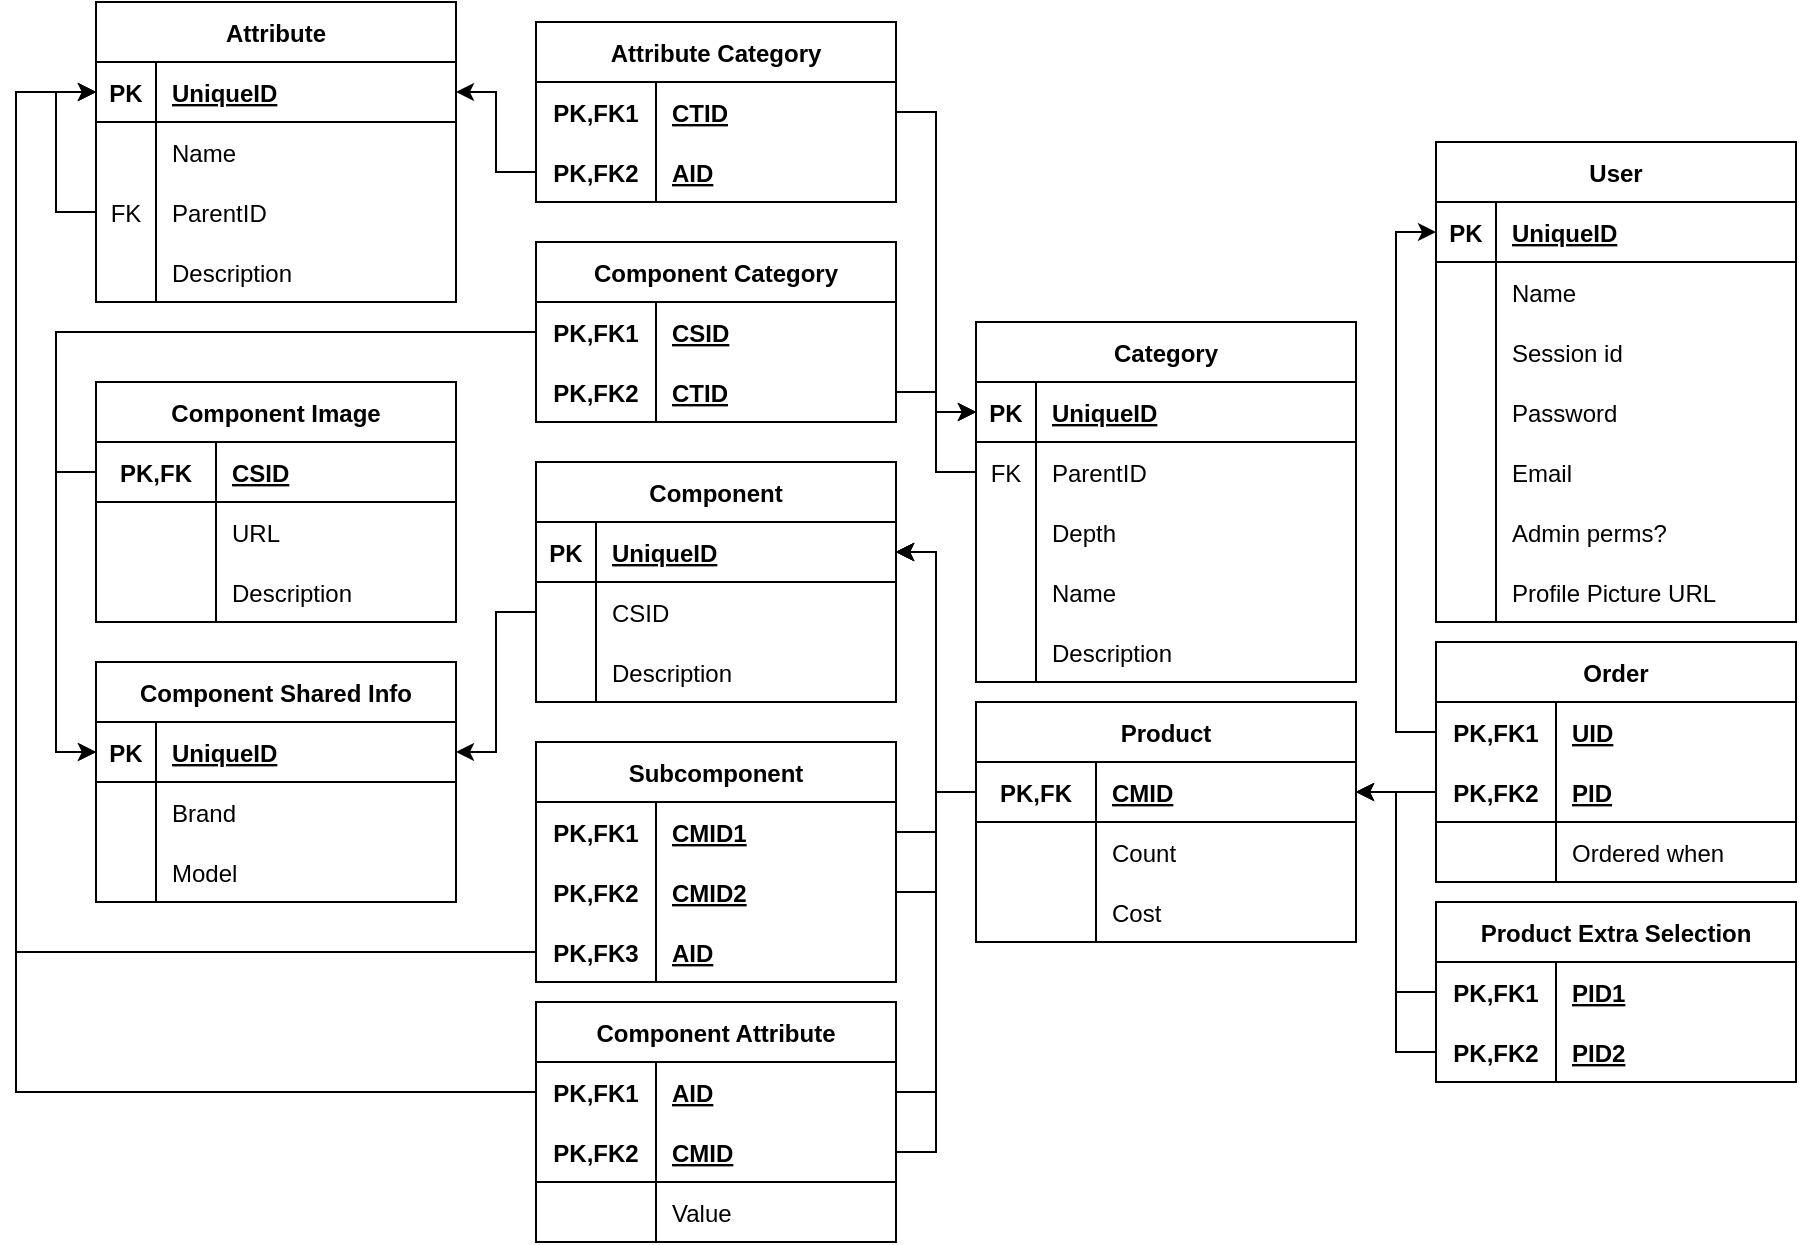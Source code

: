 <mxfile version="15.8.7" type="device"><diagram id="23iRSUPoRavnBvh4doch" name="Page-1"><mxGraphModel dx="2249" dy="880" grid="1" gridSize="10" guides="1" tooltips="1" connect="1" arrows="1" fold="1" page="1" pageScale="1" pageWidth="827" pageHeight="1169" math="0" shadow="0"><root><mxCell id="0"/><mxCell id="1" parent="0"/><mxCell id="MmGcIDEYJPSd-V2OcOFl-33" value="User" style="shape=table;startSize=30;container=1;collapsible=1;childLayout=tableLayout;fixedRows=1;rowLines=0;fontStyle=1;align=center;resizeLast=1;html=0;" parent="1" vertex="1"><mxGeometry x="640" y="140" width="180" height="240" as="geometry"/></mxCell><mxCell id="MmGcIDEYJPSd-V2OcOFl-34" value="" style="shape=partialRectangle;collapsible=0;dropTarget=0;pointerEvents=0;fillColor=none;top=0;left=0;bottom=1;right=0;points=[[0,0.5],[1,0.5]];portConstraint=eastwest;html=0;" parent="MmGcIDEYJPSd-V2OcOFl-33" vertex="1"><mxGeometry y="30" width="180" height="30" as="geometry"/></mxCell><mxCell id="MmGcIDEYJPSd-V2OcOFl-35" value="PK" style="shape=partialRectangle;connectable=0;fillColor=none;top=0;left=0;bottom=0;right=0;fontStyle=1;overflow=hidden;html=0;" parent="MmGcIDEYJPSd-V2OcOFl-34" vertex="1"><mxGeometry width="30" height="30" as="geometry"><mxRectangle width="30" height="30" as="alternateBounds"/></mxGeometry></mxCell><mxCell id="MmGcIDEYJPSd-V2OcOFl-36" value="UniqueID" style="shape=partialRectangle;connectable=0;fillColor=none;top=0;left=0;bottom=0;right=0;align=left;spacingLeft=6;fontStyle=5;overflow=hidden;html=0;" parent="MmGcIDEYJPSd-V2OcOFl-34" vertex="1"><mxGeometry x="30" width="150" height="30" as="geometry"><mxRectangle width="150" height="30" as="alternateBounds"/></mxGeometry></mxCell><mxCell id="MmGcIDEYJPSd-V2OcOFl-37" value="" style="shape=partialRectangle;collapsible=0;dropTarget=0;pointerEvents=0;fillColor=none;top=0;left=0;bottom=0;right=0;points=[[0,0.5],[1,0.5]];portConstraint=eastwest;html=0;" parent="MmGcIDEYJPSd-V2OcOFl-33" vertex="1"><mxGeometry y="60" width="180" height="30" as="geometry"/></mxCell><mxCell id="MmGcIDEYJPSd-V2OcOFl-38" value="" style="shape=partialRectangle;connectable=0;fillColor=none;top=0;left=0;bottom=0;right=0;editable=1;overflow=hidden;html=0;" parent="MmGcIDEYJPSd-V2OcOFl-37" vertex="1"><mxGeometry width="30" height="30" as="geometry"><mxRectangle width="30" height="30" as="alternateBounds"/></mxGeometry></mxCell><mxCell id="MmGcIDEYJPSd-V2OcOFl-39" value="Name" style="shape=partialRectangle;connectable=0;fillColor=none;top=0;left=0;bottom=0;right=0;align=left;spacingLeft=6;overflow=hidden;html=0;" parent="MmGcIDEYJPSd-V2OcOFl-37" vertex="1"><mxGeometry x="30" width="150" height="30" as="geometry"><mxRectangle width="150" height="30" as="alternateBounds"/></mxGeometry></mxCell><mxCell id="MmGcIDEYJPSd-V2OcOFl-40" value="" style="shape=partialRectangle;collapsible=0;dropTarget=0;pointerEvents=0;fillColor=none;top=0;left=0;bottom=0;right=0;points=[[0,0.5],[1,0.5]];portConstraint=eastwest;html=0;" parent="MmGcIDEYJPSd-V2OcOFl-33" vertex="1"><mxGeometry y="90" width="180" height="30" as="geometry"/></mxCell><mxCell id="MmGcIDEYJPSd-V2OcOFl-41" value="" style="shape=partialRectangle;connectable=0;fillColor=none;top=0;left=0;bottom=0;right=0;editable=1;overflow=hidden;html=0;" parent="MmGcIDEYJPSd-V2OcOFl-40" vertex="1"><mxGeometry width="30" height="30" as="geometry"><mxRectangle width="30" height="30" as="alternateBounds"/></mxGeometry></mxCell><mxCell id="MmGcIDEYJPSd-V2OcOFl-42" value="Session id" style="shape=partialRectangle;connectable=0;fillColor=none;top=0;left=0;bottom=0;right=0;align=left;spacingLeft=6;overflow=hidden;html=0;" parent="MmGcIDEYJPSd-V2OcOFl-40" vertex="1"><mxGeometry x="30" width="150" height="30" as="geometry"><mxRectangle width="150" height="30" as="alternateBounds"/></mxGeometry></mxCell><mxCell id="MmGcIDEYJPSd-V2OcOFl-43" value="" style="shape=partialRectangle;collapsible=0;dropTarget=0;pointerEvents=0;fillColor=none;top=0;left=0;bottom=0;right=0;points=[[0,0.5],[1,0.5]];portConstraint=eastwest;html=0;" parent="MmGcIDEYJPSd-V2OcOFl-33" vertex="1"><mxGeometry y="120" width="180" height="30" as="geometry"/></mxCell><mxCell id="MmGcIDEYJPSd-V2OcOFl-44" value="" style="shape=partialRectangle;connectable=0;fillColor=none;top=0;left=0;bottom=0;right=0;editable=1;overflow=hidden;html=0;" parent="MmGcIDEYJPSd-V2OcOFl-43" vertex="1"><mxGeometry width="30" height="30" as="geometry"><mxRectangle width="30" height="30" as="alternateBounds"/></mxGeometry></mxCell><mxCell id="MmGcIDEYJPSd-V2OcOFl-45" value="Password" style="shape=partialRectangle;connectable=0;fillColor=none;top=0;left=0;bottom=0;right=0;align=left;spacingLeft=6;overflow=hidden;html=0;" parent="MmGcIDEYJPSd-V2OcOFl-43" vertex="1"><mxGeometry x="30" width="150" height="30" as="geometry"><mxRectangle width="150" height="30" as="alternateBounds"/></mxGeometry></mxCell><mxCell id="tNRwI_4g6TBKhlGuCXJg-9" style="shape=partialRectangle;collapsible=0;dropTarget=0;pointerEvents=0;fillColor=none;top=0;left=0;bottom=0;right=0;points=[[0,0.5],[1,0.5]];portConstraint=eastwest;html=0;" parent="MmGcIDEYJPSd-V2OcOFl-33" vertex="1"><mxGeometry y="150" width="180" height="30" as="geometry"/></mxCell><mxCell id="tNRwI_4g6TBKhlGuCXJg-10" style="shape=partialRectangle;connectable=0;fillColor=none;top=0;left=0;bottom=0;right=0;editable=1;overflow=hidden;html=0;" parent="tNRwI_4g6TBKhlGuCXJg-9" vertex="1"><mxGeometry width="30" height="30" as="geometry"><mxRectangle width="30" height="30" as="alternateBounds"/></mxGeometry></mxCell><mxCell id="tNRwI_4g6TBKhlGuCXJg-11" value="Email" style="shape=partialRectangle;connectable=0;fillColor=none;top=0;left=0;bottom=0;right=0;align=left;spacingLeft=6;overflow=hidden;html=0;" parent="tNRwI_4g6TBKhlGuCXJg-9" vertex="1"><mxGeometry x="30" width="150" height="30" as="geometry"><mxRectangle width="150" height="30" as="alternateBounds"/></mxGeometry></mxCell><mxCell id="tNRwI_4g6TBKhlGuCXJg-421" style="shape=partialRectangle;collapsible=0;dropTarget=0;pointerEvents=0;fillColor=none;top=0;left=0;bottom=0;right=0;points=[[0,0.5],[1,0.5]];portConstraint=eastwest;html=0;" parent="MmGcIDEYJPSd-V2OcOFl-33" vertex="1"><mxGeometry y="180" width="180" height="30" as="geometry"/></mxCell><mxCell id="tNRwI_4g6TBKhlGuCXJg-422" style="shape=partialRectangle;connectable=0;fillColor=none;top=0;left=0;bottom=0;right=0;editable=1;overflow=hidden;html=0;" parent="tNRwI_4g6TBKhlGuCXJg-421" vertex="1"><mxGeometry width="30" height="30" as="geometry"><mxRectangle width="30" height="30" as="alternateBounds"/></mxGeometry></mxCell><mxCell id="tNRwI_4g6TBKhlGuCXJg-423" value="Admin perms?" style="shape=partialRectangle;connectable=0;fillColor=none;top=0;left=0;bottom=0;right=0;align=left;spacingLeft=6;overflow=hidden;html=0;" parent="tNRwI_4g6TBKhlGuCXJg-421" vertex="1"><mxGeometry x="30" width="150" height="30" as="geometry"><mxRectangle width="150" height="30" as="alternateBounds"/></mxGeometry></mxCell><mxCell id="tNRwI_4g6TBKhlGuCXJg-439" style="shape=partialRectangle;collapsible=0;dropTarget=0;pointerEvents=0;fillColor=none;top=0;left=0;bottom=0;right=0;points=[[0,0.5],[1,0.5]];portConstraint=eastwest;html=0;" parent="MmGcIDEYJPSd-V2OcOFl-33" vertex="1"><mxGeometry y="210" width="180" height="30" as="geometry"/></mxCell><mxCell id="tNRwI_4g6TBKhlGuCXJg-440" style="shape=partialRectangle;connectable=0;fillColor=none;top=0;left=0;bottom=0;right=0;editable=1;overflow=hidden;html=0;" parent="tNRwI_4g6TBKhlGuCXJg-439" vertex="1"><mxGeometry width="30" height="30" as="geometry"><mxRectangle width="30" height="30" as="alternateBounds"/></mxGeometry></mxCell><mxCell id="tNRwI_4g6TBKhlGuCXJg-441" value="Profile Picture URL" style="shape=partialRectangle;connectable=0;fillColor=none;top=0;left=0;bottom=0;right=0;align=left;spacingLeft=6;overflow=hidden;html=0;" parent="tNRwI_4g6TBKhlGuCXJg-439" vertex="1"><mxGeometry x="30" width="150" height="30" as="geometry"><mxRectangle width="150" height="30" as="alternateBounds"/></mxGeometry></mxCell><mxCell id="tNRwI_4g6TBKhlGuCXJg-12" value="Category" style="shape=table;startSize=30;container=1;collapsible=1;childLayout=tableLayout;fixedRows=1;rowLines=0;fontStyle=1;align=center;resizeLast=1;" parent="1" vertex="1"><mxGeometry x="410" y="230" width="190" height="180" as="geometry"/></mxCell><mxCell id="tNRwI_4g6TBKhlGuCXJg-13" value="" style="shape=partialRectangle;collapsible=0;dropTarget=0;pointerEvents=0;fillColor=none;top=0;left=0;bottom=1;right=0;points=[[0,0.5],[1,0.5]];portConstraint=eastwest;" parent="tNRwI_4g6TBKhlGuCXJg-12" vertex="1"><mxGeometry y="30" width="190" height="30" as="geometry"/></mxCell><mxCell id="tNRwI_4g6TBKhlGuCXJg-14" value="PK" style="shape=partialRectangle;connectable=0;fillColor=none;top=0;left=0;bottom=0;right=0;fontStyle=1;overflow=hidden;" parent="tNRwI_4g6TBKhlGuCXJg-13" vertex="1"><mxGeometry width="30" height="30" as="geometry"><mxRectangle width="30" height="30" as="alternateBounds"/></mxGeometry></mxCell><mxCell id="tNRwI_4g6TBKhlGuCXJg-15" value="UniqueID" style="shape=partialRectangle;connectable=0;fillColor=none;top=0;left=0;bottom=0;right=0;align=left;spacingLeft=6;fontStyle=5;overflow=hidden;" parent="tNRwI_4g6TBKhlGuCXJg-13" vertex="1"><mxGeometry x="30" width="160" height="30" as="geometry"><mxRectangle width="160" height="30" as="alternateBounds"/></mxGeometry></mxCell><mxCell id="tNRwI_4g6TBKhlGuCXJg-26" style="edgeStyle=orthogonalEdgeStyle;rounded=0;orthogonalLoop=1;jettySize=auto;html=1;entryX=0;entryY=0.5;entryDx=0;entryDy=0;" parent="tNRwI_4g6TBKhlGuCXJg-12" target="tNRwI_4g6TBKhlGuCXJg-13" edge="1"><mxGeometry relative="1" as="geometry"/></mxCell><mxCell id="hnGU2d2m3U3KhS0JqGgv-20" style="edgeStyle=orthogonalEdgeStyle;rounded=0;orthogonalLoop=1;jettySize=auto;html=1;" parent="tNRwI_4g6TBKhlGuCXJg-12" source="hnGU2d2m3U3KhS0JqGgv-8" target="tNRwI_4g6TBKhlGuCXJg-13" edge="1"><mxGeometry relative="1" as="geometry"/></mxCell><mxCell id="hnGU2d2m3U3KhS0JqGgv-8" style="shape=partialRectangle;collapsible=0;dropTarget=0;pointerEvents=0;fillColor=none;top=0;left=0;bottom=0;right=0;points=[[0,0.5],[1,0.5]];portConstraint=eastwest;" parent="tNRwI_4g6TBKhlGuCXJg-12" vertex="1"><mxGeometry y="60" width="190" height="30" as="geometry"/></mxCell><mxCell id="hnGU2d2m3U3KhS0JqGgv-9" value="FK" style="shape=partialRectangle;connectable=0;fillColor=none;top=0;left=0;bottom=0;right=0;editable=1;overflow=hidden;" parent="hnGU2d2m3U3KhS0JqGgv-8" vertex="1"><mxGeometry width="30" height="30" as="geometry"><mxRectangle width="30" height="30" as="alternateBounds"/></mxGeometry></mxCell><mxCell id="hnGU2d2m3U3KhS0JqGgv-10" value="ParentID" style="shape=partialRectangle;connectable=0;fillColor=none;top=0;left=0;bottom=0;right=0;align=left;spacingLeft=6;overflow=hidden;" parent="hnGU2d2m3U3KhS0JqGgv-8" vertex="1"><mxGeometry x="30" width="160" height="30" as="geometry"><mxRectangle width="160" height="30" as="alternateBounds"/></mxGeometry></mxCell><mxCell id="hnGU2d2m3U3KhS0JqGgv-14" style="shape=partialRectangle;collapsible=0;dropTarget=0;pointerEvents=0;fillColor=none;top=0;left=0;bottom=0;right=0;points=[[0,0.5],[1,0.5]];portConstraint=eastwest;" parent="tNRwI_4g6TBKhlGuCXJg-12" vertex="1"><mxGeometry y="90" width="190" height="30" as="geometry"/></mxCell><mxCell id="hnGU2d2m3U3KhS0JqGgv-15" style="shape=partialRectangle;connectable=0;fillColor=none;top=0;left=0;bottom=0;right=0;editable=1;overflow=hidden;" parent="hnGU2d2m3U3KhS0JqGgv-14" vertex="1"><mxGeometry width="30" height="30" as="geometry"><mxRectangle width="30" height="30" as="alternateBounds"/></mxGeometry></mxCell><mxCell id="hnGU2d2m3U3KhS0JqGgv-16" value="Depth" style="shape=partialRectangle;connectable=0;fillColor=none;top=0;left=0;bottom=0;right=0;align=left;spacingLeft=6;overflow=hidden;" parent="hnGU2d2m3U3KhS0JqGgv-14" vertex="1"><mxGeometry x="30" width="160" height="30" as="geometry"><mxRectangle width="160" height="30" as="alternateBounds"/></mxGeometry></mxCell><mxCell id="tNRwI_4g6TBKhlGuCXJg-19" value="" style="shape=partialRectangle;collapsible=0;dropTarget=0;pointerEvents=0;fillColor=none;top=0;left=0;bottom=0;right=0;points=[[0,0.5],[1,0.5]];portConstraint=eastwest;" parent="tNRwI_4g6TBKhlGuCXJg-12" vertex="1"><mxGeometry y="120" width="190" height="30" as="geometry"/></mxCell><mxCell id="tNRwI_4g6TBKhlGuCXJg-20" value="" style="shape=partialRectangle;connectable=0;fillColor=none;top=0;left=0;bottom=0;right=0;editable=1;overflow=hidden;" parent="tNRwI_4g6TBKhlGuCXJg-19" vertex="1"><mxGeometry width="30" height="30" as="geometry"><mxRectangle width="30" height="30" as="alternateBounds"/></mxGeometry></mxCell><mxCell id="tNRwI_4g6TBKhlGuCXJg-21" value="Name" style="shape=partialRectangle;connectable=0;fillColor=none;top=0;left=0;bottom=0;right=0;align=left;spacingLeft=6;overflow=hidden;" parent="tNRwI_4g6TBKhlGuCXJg-19" vertex="1"><mxGeometry x="30" width="160" height="30" as="geometry"><mxRectangle width="160" height="30" as="alternateBounds"/></mxGeometry></mxCell><mxCell id="tNRwI_4g6TBKhlGuCXJg-412" style="shape=partialRectangle;collapsible=0;dropTarget=0;pointerEvents=0;fillColor=none;top=0;left=0;bottom=0;right=0;points=[[0,0.5],[1,0.5]];portConstraint=eastwest;" parent="tNRwI_4g6TBKhlGuCXJg-12" vertex="1"><mxGeometry y="150" width="190" height="30" as="geometry"/></mxCell><mxCell id="tNRwI_4g6TBKhlGuCXJg-413" style="shape=partialRectangle;connectable=0;fillColor=none;top=0;left=0;bottom=0;right=0;editable=1;overflow=hidden;" parent="tNRwI_4g6TBKhlGuCXJg-412" vertex="1"><mxGeometry width="30" height="30" as="geometry"><mxRectangle width="30" height="30" as="alternateBounds"/></mxGeometry></mxCell><mxCell id="tNRwI_4g6TBKhlGuCXJg-414" value="Description" style="shape=partialRectangle;connectable=0;fillColor=none;top=0;left=0;bottom=0;right=0;align=left;spacingLeft=6;overflow=hidden;" parent="tNRwI_4g6TBKhlGuCXJg-412" vertex="1"><mxGeometry x="30" width="160" height="30" as="geometry"><mxRectangle width="160" height="30" as="alternateBounds"/></mxGeometry></mxCell><mxCell id="tNRwI_4g6TBKhlGuCXJg-183" value="Order" style="shape=table;startSize=30;container=1;collapsible=1;childLayout=tableLayout;fixedRows=1;rowLines=0;fontStyle=1;align=center;resizeLast=1;" parent="1" vertex="1"><mxGeometry x="640" y="390" width="180" height="120" as="geometry"/></mxCell><mxCell id="tNRwI_4g6TBKhlGuCXJg-184" value="" style="shape=partialRectangle;collapsible=0;dropTarget=0;pointerEvents=0;fillColor=none;top=0;left=0;bottom=0;right=0;points=[[0,0.5],[1,0.5]];portConstraint=eastwest;" parent="tNRwI_4g6TBKhlGuCXJg-183" vertex="1"><mxGeometry y="30" width="180" height="30" as="geometry"/></mxCell><mxCell id="tNRwI_4g6TBKhlGuCXJg-185" value="PK,FK1" style="shape=partialRectangle;connectable=0;fillColor=none;top=0;left=0;bottom=0;right=0;fontStyle=1;overflow=hidden;" parent="tNRwI_4g6TBKhlGuCXJg-184" vertex="1"><mxGeometry width="60" height="30" as="geometry"><mxRectangle width="60" height="30" as="alternateBounds"/></mxGeometry></mxCell><mxCell id="tNRwI_4g6TBKhlGuCXJg-186" value="UID" style="shape=partialRectangle;connectable=0;fillColor=none;top=0;left=0;bottom=0;right=0;align=left;spacingLeft=6;fontStyle=5;overflow=hidden;" parent="tNRwI_4g6TBKhlGuCXJg-184" vertex="1"><mxGeometry x="60" width="120" height="30" as="geometry"><mxRectangle width="120" height="30" as="alternateBounds"/></mxGeometry></mxCell><mxCell id="tNRwI_4g6TBKhlGuCXJg-187" value="" style="shape=partialRectangle;collapsible=0;dropTarget=0;pointerEvents=0;fillColor=none;top=0;left=0;bottom=1;right=0;points=[[0,0.5],[1,0.5]];portConstraint=eastwest;" parent="tNRwI_4g6TBKhlGuCXJg-183" vertex="1"><mxGeometry y="60" width="180" height="30" as="geometry"/></mxCell><mxCell id="tNRwI_4g6TBKhlGuCXJg-188" value="PK,FK2" style="shape=partialRectangle;connectable=0;fillColor=none;top=0;left=0;bottom=0;right=0;fontStyle=1;overflow=hidden;" parent="tNRwI_4g6TBKhlGuCXJg-187" vertex="1"><mxGeometry width="60" height="30" as="geometry"><mxRectangle width="60" height="30" as="alternateBounds"/></mxGeometry></mxCell><mxCell id="tNRwI_4g6TBKhlGuCXJg-189" value="PID" style="shape=partialRectangle;connectable=0;fillColor=none;top=0;left=0;bottom=0;right=0;align=left;spacingLeft=6;fontStyle=5;overflow=hidden;" parent="tNRwI_4g6TBKhlGuCXJg-187" vertex="1"><mxGeometry x="60" width="120" height="30" as="geometry"><mxRectangle width="120" height="30" as="alternateBounds"/></mxGeometry></mxCell><mxCell id="tNRwI_4g6TBKhlGuCXJg-436" style="shape=partialRectangle;collapsible=0;dropTarget=0;pointerEvents=0;fillColor=none;top=0;left=0;bottom=1;right=0;points=[[0,0.5],[1,0.5]];portConstraint=eastwest;" parent="tNRwI_4g6TBKhlGuCXJg-183" vertex="1"><mxGeometry y="90" width="180" height="30" as="geometry"/></mxCell><mxCell id="tNRwI_4g6TBKhlGuCXJg-437" style="shape=partialRectangle;connectable=0;fillColor=none;top=0;left=0;bottom=0;right=0;fontStyle=1;overflow=hidden;" parent="tNRwI_4g6TBKhlGuCXJg-436" vertex="1"><mxGeometry width="60" height="30" as="geometry"><mxRectangle width="60" height="30" as="alternateBounds"/></mxGeometry></mxCell><mxCell id="tNRwI_4g6TBKhlGuCXJg-438" value="Ordered when" style="shape=partialRectangle;connectable=0;fillColor=none;top=0;left=0;bottom=0;right=0;align=left;spacingLeft=6;fontStyle=0;overflow=hidden;" parent="tNRwI_4g6TBKhlGuCXJg-436" vertex="1"><mxGeometry x="60" width="120" height="30" as="geometry"><mxRectangle width="120" height="30" as="alternateBounds"/></mxGeometry></mxCell><mxCell id="tNRwI_4g6TBKhlGuCXJg-198" value="Component Image" style="shape=table;startSize=30;container=1;collapsible=1;childLayout=tableLayout;fixedRows=1;rowLines=0;fontStyle=1;align=center;resizeLast=1;" parent="1" vertex="1"><mxGeometry x="-30" y="260" width="180" height="120" as="geometry"/></mxCell><mxCell id="tNRwI_4g6TBKhlGuCXJg-202" value="" style="shape=partialRectangle;collapsible=0;dropTarget=0;pointerEvents=0;fillColor=none;top=0;left=0;bottom=1;right=0;points=[[0,0.5],[1,0.5]];portConstraint=eastwest;" parent="tNRwI_4g6TBKhlGuCXJg-198" vertex="1"><mxGeometry y="30" width="180" height="30" as="geometry"/></mxCell><mxCell id="tNRwI_4g6TBKhlGuCXJg-203" value="PK,FK" style="shape=partialRectangle;connectable=0;fillColor=none;top=0;left=0;bottom=0;right=0;fontStyle=1;overflow=hidden;" parent="tNRwI_4g6TBKhlGuCXJg-202" vertex="1"><mxGeometry width="60" height="30" as="geometry"><mxRectangle width="60" height="30" as="alternateBounds"/></mxGeometry></mxCell><mxCell id="tNRwI_4g6TBKhlGuCXJg-204" value="CSID" style="shape=partialRectangle;connectable=0;fillColor=none;top=0;left=0;bottom=0;right=0;align=left;spacingLeft=6;fontStyle=5;overflow=hidden;" parent="tNRwI_4g6TBKhlGuCXJg-202" vertex="1"><mxGeometry x="60" width="120" height="30" as="geometry"><mxRectangle width="120" height="30" as="alternateBounds"/></mxGeometry></mxCell><mxCell id="tNRwI_4g6TBKhlGuCXJg-208" value="" style="shape=partialRectangle;collapsible=0;dropTarget=0;pointerEvents=0;fillColor=none;top=0;left=0;bottom=0;right=0;points=[[0,0.5],[1,0.5]];portConstraint=eastwest;" parent="tNRwI_4g6TBKhlGuCXJg-198" vertex="1"><mxGeometry y="60" width="180" height="30" as="geometry"/></mxCell><mxCell id="tNRwI_4g6TBKhlGuCXJg-209" value="" style="shape=partialRectangle;connectable=0;fillColor=none;top=0;left=0;bottom=0;right=0;editable=1;overflow=hidden;" parent="tNRwI_4g6TBKhlGuCXJg-208" vertex="1"><mxGeometry width="60" height="30" as="geometry"><mxRectangle width="60" height="30" as="alternateBounds"/></mxGeometry></mxCell><mxCell id="tNRwI_4g6TBKhlGuCXJg-210" value="URL" style="shape=partialRectangle;connectable=0;fillColor=none;top=0;left=0;bottom=0;right=0;align=left;spacingLeft=6;overflow=hidden;" parent="tNRwI_4g6TBKhlGuCXJg-208" vertex="1"><mxGeometry x="60" width="120" height="30" as="geometry"><mxRectangle width="120" height="30" as="alternateBounds"/></mxGeometry></mxCell><mxCell id="tNRwI_4g6TBKhlGuCXJg-418" style="shape=partialRectangle;collapsible=0;dropTarget=0;pointerEvents=0;fillColor=none;top=0;left=0;bottom=0;right=0;points=[[0,0.5],[1,0.5]];portConstraint=eastwest;" parent="tNRwI_4g6TBKhlGuCXJg-198" vertex="1"><mxGeometry y="90" width="180" height="30" as="geometry"/></mxCell><mxCell id="tNRwI_4g6TBKhlGuCXJg-419" style="shape=partialRectangle;connectable=0;fillColor=none;top=0;left=0;bottom=0;right=0;editable=1;overflow=hidden;" parent="tNRwI_4g6TBKhlGuCXJg-418" vertex="1"><mxGeometry width="60" height="30" as="geometry"><mxRectangle width="60" height="30" as="alternateBounds"/></mxGeometry></mxCell><mxCell id="tNRwI_4g6TBKhlGuCXJg-420" value="Description" style="shape=partialRectangle;connectable=0;fillColor=none;top=0;left=0;bottom=0;right=0;align=left;spacingLeft=6;overflow=hidden;" parent="tNRwI_4g6TBKhlGuCXJg-418" vertex="1"><mxGeometry x="60" width="120" height="30" as="geometry"><mxRectangle width="120" height="30" as="alternateBounds"/></mxGeometry></mxCell><mxCell id="tNRwI_4g6TBKhlGuCXJg-322" style="edgeStyle=orthogonalEdgeStyle;rounded=0;orthogonalLoop=1;jettySize=auto;html=1;entryX=0;entryY=0.5;entryDx=0;entryDy=0;" parent="1" target="tNRwI_4g6TBKhlGuCXJg-13" edge="1"><mxGeometry relative="1" as="geometry"/></mxCell><mxCell id="tNRwI_4g6TBKhlGuCXJg-359" value="Attribute Category" style="shape=table;startSize=30;container=1;collapsible=1;childLayout=tableLayout;fixedRows=1;rowLines=0;fontStyle=1;align=center;resizeLast=1;" parent="1" vertex="1"><mxGeometry x="190" y="80" width="180" height="90" as="geometry"/></mxCell><mxCell id="tNRwI_4g6TBKhlGuCXJg-360" value="" style="shape=partialRectangle;collapsible=0;dropTarget=0;pointerEvents=0;fillColor=none;top=0;left=0;bottom=0;right=0;points=[[0,0.5],[1,0.5]];portConstraint=eastwest;" parent="tNRwI_4g6TBKhlGuCXJg-359" vertex="1"><mxGeometry y="30" width="180" height="30" as="geometry"/></mxCell><mxCell id="tNRwI_4g6TBKhlGuCXJg-361" value="PK,FK1" style="shape=partialRectangle;connectable=0;fillColor=none;top=0;left=0;bottom=0;right=0;fontStyle=1;overflow=hidden;" parent="tNRwI_4g6TBKhlGuCXJg-360" vertex="1"><mxGeometry width="60" height="30" as="geometry"><mxRectangle width="60" height="30" as="alternateBounds"/></mxGeometry></mxCell><mxCell id="tNRwI_4g6TBKhlGuCXJg-362" value="CTID" style="shape=partialRectangle;connectable=0;fillColor=none;top=0;left=0;bottom=0;right=0;align=left;spacingLeft=6;fontStyle=5;overflow=hidden;" parent="tNRwI_4g6TBKhlGuCXJg-360" vertex="1"><mxGeometry x="60" width="120" height="30" as="geometry"><mxRectangle width="120" height="30" as="alternateBounds"/></mxGeometry></mxCell><mxCell id="tNRwI_4g6TBKhlGuCXJg-363" value="" style="shape=partialRectangle;collapsible=0;dropTarget=0;pointerEvents=0;fillColor=none;top=0;left=0;bottom=1;right=0;points=[[0,0.5],[1,0.5]];portConstraint=eastwest;" parent="tNRwI_4g6TBKhlGuCXJg-359" vertex="1"><mxGeometry y="60" width="180" height="30" as="geometry"/></mxCell><mxCell id="tNRwI_4g6TBKhlGuCXJg-364" value="PK,FK2" style="shape=partialRectangle;connectable=0;fillColor=none;top=0;left=0;bottom=0;right=0;fontStyle=1;overflow=hidden;" parent="tNRwI_4g6TBKhlGuCXJg-363" vertex="1"><mxGeometry width="60" height="30" as="geometry"><mxRectangle width="60" height="30" as="alternateBounds"/></mxGeometry></mxCell><mxCell id="tNRwI_4g6TBKhlGuCXJg-365" value="AID" style="shape=partialRectangle;connectable=0;fillColor=none;top=0;left=0;bottom=0;right=0;align=left;spacingLeft=6;fontStyle=5;overflow=hidden;" parent="tNRwI_4g6TBKhlGuCXJg-363" vertex="1"><mxGeometry x="60" width="120" height="30" as="geometry"><mxRectangle width="120" height="30" as="alternateBounds"/></mxGeometry></mxCell><mxCell id="tNRwI_4g6TBKhlGuCXJg-385" value="Attribute" style="shape=table;startSize=30;container=1;collapsible=1;childLayout=tableLayout;fixedRows=1;rowLines=0;fontStyle=1;align=center;resizeLast=1;" parent="1" vertex="1"><mxGeometry x="-30" y="70" width="180" height="150" as="geometry"/></mxCell><mxCell id="tNRwI_4g6TBKhlGuCXJg-386" value="" style="shape=partialRectangle;collapsible=0;dropTarget=0;pointerEvents=0;fillColor=none;top=0;left=0;bottom=1;right=0;points=[[0,0.5],[1,0.5]];portConstraint=eastwest;" parent="tNRwI_4g6TBKhlGuCXJg-385" vertex="1"><mxGeometry y="30" width="180" height="30" as="geometry"/></mxCell><mxCell id="tNRwI_4g6TBKhlGuCXJg-387" value="PK" style="shape=partialRectangle;connectable=0;fillColor=none;top=0;left=0;bottom=0;right=0;fontStyle=1;overflow=hidden;" parent="tNRwI_4g6TBKhlGuCXJg-386" vertex="1"><mxGeometry width="30" height="30" as="geometry"><mxRectangle width="30" height="30" as="alternateBounds"/></mxGeometry></mxCell><mxCell id="tNRwI_4g6TBKhlGuCXJg-388" value="UniqueID" style="shape=partialRectangle;connectable=0;fillColor=none;top=0;left=0;bottom=0;right=0;align=left;spacingLeft=6;fontStyle=5;overflow=hidden;" parent="tNRwI_4g6TBKhlGuCXJg-386" vertex="1"><mxGeometry x="30" width="150" height="30" as="geometry"><mxRectangle width="150" height="30" as="alternateBounds"/></mxGeometry></mxCell><mxCell id="tNRwI_4g6TBKhlGuCXJg-389" value="" style="shape=partialRectangle;collapsible=0;dropTarget=0;pointerEvents=0;fillColor=none;top=0;left=0;bottom=0;right=0;points=[[0,0.5],[1,0.5]];portConstraint=eastwest;" parent="tNRwI_4g6TBKhlGuCXJg-385" vertex="1"><mxGeometry y="60" width="180" height="30" as="geometry"/></mxCell><mxCell id="tNRwI_4g6TBKhlGuCXJg-390" value="" style="shape=partialRectangle;connectable=0;fillColor=none;top=0;left=0;bottom=0;right=0;editable=1;overflow=hidden;" parent="tNRwI_4g6TBKhlGuCXJg-389" vertex="1"><mxGeometry width="30" height="30" as="geometry"><mxRectangle width="30" height="30" as="alternateBounds"/></mxGeometry></mxCell><mxCell id="tNRwI_4g6TBKhlGuCXJg-391" value="Name" style="shape=partialRectangle;connectable=0;fillColor=none;top=0;left=0;bottom=0;right=0;align=left;spacingLeft=6;overflow=hidden;" parent="tNRwI_4g6TBKhlGuCXJg-389" vertex="1"><mxGeometry x="30" width="150" height="30" as="geometry"><mxRectangle width="150" height="30" as="alternateBounds"/></mxGeometry></mxCell><mxCell id="tNRwI_4g6TBKhlGuCXJg-398" style="edgeStyle=orthogonalEdgeStyle;rounded=0;orthogonalLoop=1;jettySize=auto;html=1;entryX=0;entryY=0.5;entryDx=0;entryDy=0;" parent="tNRwI_4g6TBKhlGuCXJg-385" source="tNRwI_4g6TBKhlGuCXJg-392" target="tNRwI_4g6TBKhlGuCXJg-386" edge="1"><mxGeometry relative="1" as="geometry"/></mxCell><mxCell id="tNRwI_4g6TBKhlGuCXJg-392" value="" style="shape=partialRectangle;collapsible=0;dropTarget=0;pointerEvents=0;fillColor=none;top=0;left=0;bottom=0;right=0;points=[[0,0.5],[1,0.5]];portConstraint=eastwest;" parent="tNRwI_4g6TBKhlGuCXJg-385" vertex="1"><mxGeometry y="90" width="180" height="30" as="geometry"/></mxCell><mxCell id="tNRwI_4g6TBKhlGuCXJg-393" value="FK" style="shape=partialRectangle;connectable=0;fillColor=none;top=0;left=0;bottom=0;right=0;editable=1;overflow=hidden;" parent="tNRwI_4g6TBKhlGuCXJg-392" vertex="1"><mxGeometry width="30" height="30" as="geometry"><mxRectangle width="30" height="30" as="alternateBounds"/></mxGeometry></mxCell><mxCell id="tNRwI_4g6TBKhlGuCXJg-394" value="ParentID" style="shape=partialRectangle;connectable=0;fillColor=none;top=0;left=0;bottom=0;right=0;align=left;spacingLeft=6;overflow=hidden;" parent="tNRwI_4g6TBKhlGuCXJg-392" vertex="1"><mxGeometry x="30" width="150" height="30" as="geometry"><mxRectangle width="150" height="30" as="alternateBounds"/></mxGeometry></mxCell><mxCell id="tNRwI_4g6TBKhlGuCXJg-767" style="shape=partialRectangle;collapsible=0;dropTarget=0;pointerEvents=0;fillColor=none;top=0;left=0;bottom=0;right=0;points=[[0,0.5],[1,0.5]];portConstraint=eastwest;" parent="tNRwI_4g6TBKhlGuCXJg-385" vertex="1"><mxGeometry y="120" width="180" height="30" as="geometry"/></mxCell><mxCell id="tNRwI_4g6TBKhlGuCXJg-768" style="shape=partialRectangle;connectable=0;fillColor=none;top=0;left=0;bottom=0;right=0;editable=1;overflow=hidden;" parent="tNRwI_4g6TBKhlGuCXJg-767" vertex="1"><mxGeometry width="30" height="30" as="geometry"><mxRectangle width="30" height="30" as="alternateBounds"/></mxGeometry></mxCell><mxCell id="tNRwI_4g6TBKhlGuCXJg-769" value="Description" style="shape=partialRectangle;connectable=0;fillColor=none;top=0;left=0;bottom=0;right=0;align=left;spacingLeft=6;overflow=hidden;" parent="tNRwI_4g6TBKhlGuCXJg-767" vertex="1"><mxGeometry x="30" width="150" height="30" as="geometry"><mxRectangle width="150" height="30" as="alternateBounds"/></mxGeometry></mxCell><mxCell id="tNRwI_4g6TBKhlGuCXJg-402" style="edgeStyle=orthogonalEdgeStyle;rounded=0;orthogonalLoop=1;jettySize=auto;html=1;entryX=1;entryY=0.5;entryDx=0;entryDy=0;" parent="1" source="tNRwI_4g6TBKhlGuCXJg-363" target="tNRwI_4g6TBKhlGuCXJg-386" edge="1"><mxGeometry relative="1" as="geometry"/></mxCell><mxCell id="tNRwI_4g6TBKhlGuCXJg-488" value="Component Attribute" style="shape=table;startSize=30;container=1;collapsible=1;childLayout=tableLayout;fixedRows=1;rowLines=0;fontStyle=1;align=center;resizeLast=1;" parent="1" vertex="1"><mxGeometry x="190" y="570" width="180" height="120" as="geometry"/></mxCell><mxCell id="tNRwI_4g6TBKhlGuCXJg-489" value="" style="shape=partialRectangle;collapsible=0;dropTarget=0;pointerEvents=0;fillColor=none;top=0;left=0;bottom=0;right=0;points=[[0,0.5],[1,0.5]];portConstraint=eastwest;" parent="tNRwI_4g6TBKhlGuCXJg-488" vertex="1"><mxGeometry y="30" width="180" height="30" as="geometry"/></mxCell><mxCell id="tNRwI_4g6TBKhlGuCXJg-490" value="PK,FK1" style="shape=partialRectangle;connectable=0;fillColor=none;top=0;left=0;bottom=0;right=0;fontStyle=1;overflow=hidden;" parent="tNRwI_4g6TBKhlGuCXJg-489" vertex="1"><mxGeometry width="60" height="30" as="geometry"><mxRectangle width="60" height="30" as="alternateBounds"/></mxGeometry></mxCell><mxCell id="tNRwI_4g6TBKhlGuCXJg-491" value="AID" style="shape=partialRectangle;connectable=0;fillColor=none;top=0;left=0;bottom=0;right=0;align=left;spacingLeft=6;fontStyle=5;overflow=hidden;" parent="tNRwI_4g6TBKhlGuCXJg-489" vertex="1"><mxGeometry x="60" width="120" height="30" as="geometry"><mxRectangle width="120" height="30" as="alternateBounds"/></mxGeometry></mxCell><mxCell id="tNRwI_4g6TBKhlGuCXJg-492" value="" style="shape=partialRectangle;collapsible=0;dropTarget=0;pointerEvents=0;fillColor=none;top=0;left=0;bottom=1;right=0;points=[[0,0.5],[1,0.5]];portConstraint=eastwest;" parent="tNRwI_4g6TBKhlGuCXJg-488" vertex="1"><mxGeometry y="60" width="180" height="30" as="geometry"/></mxCell><mxCell id="tNRwI_4g6TBKhlGuCXJg-493" value="PK,FK2" style="shape=partialRectangle;connectable=0;fillColor=none;top=0;left=0;bottom=0;right=0;fontStyle=1;overflow=hidden;" parent="tNRwI_4g6TBKhlGuCXJg-492" vertex="1"><mxGeometry width="60" height="30" as="geometry"><mxRectangle width="60" height="30" as="alternateBounds"/></mxGeometry></mxCell><mxCell id="tNRwI_4g6TBKhlGuCXJg-494" value="CMID" style="shape=partialRectangle;connectable=0;fillColor=none;top=0;left=0;bottom=0;right=0;align=left;spacingLeft=6;fontStyle=5;overflow=hidden;" parent="tNRwI_4g6TBKhlGuCXJg-492" vertex="1"><mxGeometry x="60" width="120" height="30" as="geometry"><mxRectangle width="120" height="30" as="alternateBounds"/></mxGeometry></mxCell><mxCell id="tNRwI_4g6TBKhlGuCXJg-495" value="" style="shape=partialRectangle;collapsible=0;dropTarget=0;pointerEvents=0;fillColor=none;top=0;left=0;bottom=0;right=0;points=[[0,0.5],[1,0.5]];portConstraint=eastwest;" parent="tNRwI_4g6TBKhlGuCXJg-488" vertex="1"><mxGeometry y="90" width="180" height="30" as="geometry"/></mxCell><mxCell id="tNRwI_4g6TBKhlGuCXJg-496" value="" style="shape=partialRectangle;connectable=0;fillColor=none;top=0;left=0;bottom=0;right=0;editable=1;overflow=hidden;" parent="tNRwI_4g6TBKhlGuCXJg-495" vertex="1"><mxGeometry width="60" height="30" as="geometry"><mxRectangle width="60" height="30" as="alternateBounds"/></mxGeometry></mxCell><mxCell id="tNRwI_4g6TBKhlGuCXJg-497" value="Value" style="shape=partialRectangle;connectable=0;fillColor=none;top=0;left=0;bottom=0;right=0;align=left;spacingLeft=6;overflow=hidden;" parent="tNRwI_4g6TBKhlGuCXJg-495" vertex="1"><mxGeometry x="60" width="120" height="30" as="geometry"><mxRectangle width="120" height="30" as="alternateBounds"/></mxGeometry></mxCell><mxCell id="tNRwI_4g6TBKhlGuCXJg-501" value="Subcomponent" style="shape=table;startSize=30;container=1;collapsible=1;childLayout=tableLayout;fixedRows=1;rowLines=0;fontStyle=1;align=center;resizeLast=1;" parent="1" vertex="1"><mxGeometry x="190" y="440" width="180" height="120" as="geometry"/></mxCell><mxCell id="tNRwI_4g6TBKhlGuCXJg-502" value="" style="shape=partialRectangle;collapsible=0;dropTarget=0;pointerEvents=0;fillColor=none;top=0;left=0;bottom=0;right=0;points=[[0,0.5],[1,0.5]];portConstraint=eastwest;" parent="tNRwI_4g6TBKhlGuCXJg-501" vertex="1"><mxGeometry y="30" width="180" height="30" as="geometry"/></mxCell><mxCell id="tNRwI_4g6TBKhlGuCXJg-503" value="PK,FK1" style="shape=partialRectangle;connectable=0;fillColor=none;top=0;left=0;bottom=0;right=0;fontStyle=1;overflow=hidden;" parent="tNRwI_4g6TBKhlGuCXJg-502" vertex="1"><mxGeometry width="60" height="30" as="geometry"><mxRectangle width="60" height="30" as="alternateBounds"/></mxGeometry></mxCell><mxCell id="tNRwI_4g6TBKhlGuCXJg-504" value="CMID1" style="shape=partialRectangle;connectable=0;fillColor=none;top=0;left=0;bottom=0;right=0;align=left;spacingLeft=6;fontStyle=5;overflow=hidden;" parent="tNRwI_4g6TBKhlGuCXJg-502" vertex="1"><mxGeometry x="60" width="120" height="30" as="geometry"><mxRectangle width="120" height="30" as="alternateBounds"/></mxGeometry></mxCell><mxCell id="tNRwI_4g6TBKhlGuCXJg-529" style="shape=partialRectangle;collapsible=0;dropTarget=0;pointerEvents=0;fillColor=none;top=0;left=0;bottom=0;right=0;points=[[0,0.5],[1,0.5]];portConstraint=eastwest;" parent="tNRwI_4g6TBKhlGuCXJg-501" vertex="1"><mxGeometry y="60" width="180" height="30" as="geometry"/></mxCell><mxCell id="tNRwI_4g6TBKhlGuCXJg-530" value="PK,FK2" style="shape=partialRectangle;connectable=0;fillColor=none;top=0;left=0;bottom=0;right=0;fontStyle=1;overflow=hidden;" parent="tNRwI_4g6TBKhlGuCXJg-529" vertex="1"><mxGeometry width="60" height="30" as="geometry"><mxRectangle width="60" height="30" as="alternateBounds"/></mxGeometry></mxCell><mxCell id="tNRwI_4g6TBKhlGuCXJg-531" value="CMID2" style="shape=partialRectangle;connectable=0;fillColor=none;top=0;left=0;bottom=0;right=0;align=left;spacingLeft=6;fontStyle=5;overflow=hidden;" parent="tNRwI_4g6TBKhlGuCXJg-529" vertex="1"><mxGeometry x="60" width="120" height="30" as="geometry"><mxRectangle width="120" height="30" as="alternateBounds"/></mxGeometry></mxCell><mxCell id="tNRwI_4g6TBKhlGuCXJg-505" value="" style="shape=partialRectangle;collapsible=0;dropTarget=0;pointerEvents=0;fillColor=none;top=0;left=0;bottom=1;right=0;points=[[0,0.5],[1,0.5]];portConstraint=eastwest;" parent="tNRwI_4g6TBKhlGuCXJg-501" vertex="1"><mxGeometry y="90" width="180" height="30" as="geometry"/></mxCell><mxCell id="tNRwI_4g6TBKhlGuCXJg-506" value="PK,FK3" style="shape=partialRectangle;connectable=0;fillColor=none;top=0;left=0;bottom=0;right=0;fontStyle=1;overflow=hidden;" parent="tNRwI_4g6TBKhlGuCXJg-505" vertex="1"><mxGeometry width="60" height="30" as="geometry"><mxRectangle width="60" height="30" as="alternateBounds"/></mxGeometry></mxCell><mxCell id="tNRwI_4g6TBKhlGuCXJg-507" value="AID" style="shape=partialRectangle;connectable=0;fillColor=none;top=0;left=0;bottom=0;right=0;align=left;spacingLeft=6;fontStyle=5;overflow=hidden;" parent="tNRwI_4g6TBKhlGuCXJg-505" vertex="1"><mxGeometry x="60" width="120" height="30" as="geometry"><mxRectangle width="120" height="30" as="alternateBounds"/></mxGeometry></mxCell><mxCell id="tNRwI_4g6TBKhlGuCXJg-587" value="Component Category" style="shape=table;startSize=30;container=1;collapsible=1;childLayout=tableLayout;fixedRows=1;rowLines=0;fontStyle=1;align=center;resizeLast=1;" parent="1" vertex="1"><mxGeometry x="190" y="190" width="180" height="90" as="geometry"/></mxCell><mxCell id="tNRwI_4g6TBKhlGuCXJg-588" value="" style="shape=partialRectangle;collapsible=0;dropTarget=0;pointerEvents=0;fillColor=none;top=0;left=0;bottom=0;right=0;points=[[0,0.5],[1,0.5]];portConstraint=eastwest;" parent="tNRwI_4g6TBKhlGuCXJg-587" vertex="1"><mxGeometry y="30" width="180" height="30" as="geometry"/></mxCell><mxCell id="tNRwI_4g6TBKhlGuCXJg-589" value="PK,FK1" style="shape=partialRectangle;connectable=0;fillColor=none;top=0;left=0;bottom=0;right=0;fontStyle=1;overflow=hidden;" parent="tNRwI_4g6TBKhlGuCXJg-588" vertex="1"><mxGeometry width="60" height="30" as="geometry"><mxRectangle width="60" height="30" as="alternateBounds"/></mxGeometry></mxCell><mxCell id="tNRwI_4g6TBKhlGuCXJg-590" value="CSID" style="shape=partialRectangle;connectable=0;fillColor=none;top=0;left=0;bottom=0;right=0;align=left;spacingLeft=6;fontStyle=5;overflow=hidden;" parent="tNRwI_4g6TBKhlGuCXJg-588" vertex="1"><mxGeometry x="60" width="120" height="30" as="geometry"><mxRectangle width="120" height="30" as="alternateBounds"/></mxGeometry></mxCell><mxCell id="tNRwI_4g6TBKhlGuCXJg-591" value="" style="shape=partialRectangle;collapsible=0;dropTarget=0;pointerEvents=0;fillColor=none;top=0;left=0;bottom=1;right=0;points=[[0,0.5],[1,0.5]];portConstraint=eastwest;" parent="tNRwI_4g6TBKhlGuCXJg-587" vertex="1"><mxGeometry y="60" width="180" height="30" as="geometry"/></mxCell><mxCell id="tNRwI_4g6TBKhlGuCXJg-592" value="PK,FK2" style="shape=partialRectangle;connectable=0;fillColor=none;top=0;left=0;bottom=0;right=0;fontStyle=1;overflow=hidden;" parent="tNRwI_4g6TBKhlGuCXJg-591" vertex="1"><mxGeometry width="60" height="30" as="geometry"><mxRectangle width="60" height="30" as="alternateBounds"/></mxGeometry></mxCell><mxCell id="tNRwI_4g6TBKhlGuCXJg-593" value="CTID" style="shape=partialRectangle;connectable=0;fillColor=none;top=0;left=0;bottom=0;right=0;align=left;spacingLeft=6;fontStyle=5;overflow=hidden;" parent="tNRwI_4g6TBKhlGuCXJg-591" vertex="1"><mxGeometry x="60" width="120" height="30" as="geometry"><mxRectangle width="120" height="30" as="alternateBounds"/></mxGeometry></mxCell><mxCell id="tNRwI_4g6TBKhlGuCXJg-718" value="Component" style="shape=table;startSize=30;container=1;collapsible=1;childLayout=tableLayout;fixedRows=1;rowLines=0;fontStyle=1;align=center;resizeLast=1;" parent="1" vertex="1"><mxGeometry x="190" y="300" width="180" height="120" as="geometry"/></mxCell><mxCell id="tNRwI_4g6TBKhlGuCXJg-722" value="" style="shape=partialRectangle;collapsible=0;dropTarget=0;pointerEvents=0;fillColor=none;top=0;left=0;bottom=1;right=0;points=[[0,0.5],[1,0.5]];portConstraint=eastwest;" parent="tNRwI_4g6TBKhlGuCXJg-718" vertex="1"><mxGeometry y="30" width="180" height="30" as="geometry"/></mxCell><mxCell id="tNRwI_4g6TBKhlGuCXJg-723" value="PK" style="shape=partialRectangle;connectable=0;fillColor=none;top=0;left=0;bottom=0;right=0;fontStyle=1;overflow=hidden;" parent="tNRwI_4g6TBKhlGuCXJg-722" vertex="1"><mxGeometry width="30" height="30" as="geometry"><mxRectangle width="30" height="30" as="alternateBounds"/></mxGeometry></mxCell><mxCell id="tNRwI_4g6TBKhlGuCXJg-724" value="UniqueID" style="shape=partialRectangle;connectable=0;fillColor=none;top=0;left=0;bottom=0;right=0;align=left;spacingLeft=6;fontStyle=5;overflow=hidden;" parent="tNRwI_4g6TBKhlGuCXJg-722" vertex="1"><mxGeometry x="30" width="150" height="30" as="geometry"><mxRectangle width="150" height="30" as="alternateBounds"/></mxGeometry></mxCell><mxCell id="tNRwI_4g6TBKhlGuCXJg-764" style="shape=partialRectangle;collapsible=0;dropTarget=0;pointerEvents=0;fillColor=none;top=0;left=0;bottom=0;right=0;points=[[0,0.5],[1,0.5]];portConstraint=eastwest;" parent="tNRwI_4g6TBKhlGuCXJg-718" vertex="1"><mxGeometry y="60" width="180" height="30" as="geometry"/></mxCell><mxCell id="tNRwI_4g6TBKhlGuCXJg-765" style="shape=partialRectangle;connectable=0;fillColor=none;top=0;left=0;bottom=0;right=0;editable=1;overflow=hidden;" parent="tNRwI_4g6TBKhlGuCXJg-764" vertex="1"><mxGeometry width="30" height="30" as="geometry"><mxRectangle width="30" height="30" as="alternateBounds"/></mxGeometry></mxCell><mxCell id="tNRwI_4g6TBKhlGuCXJg-766" value="CSID" style="shape=partialRectangle;connectable=0;fillColor=none;top=0;left=0;bottom=0;right=0;align=left;spacingLeft=6;overflow=hidden;" parent="tNRwI_4g6TBKhlGuCXJg-764" vertex="1"><mxGeometry x="30" width="150" height="30" as="geometry"><mxRectangle width="150" height="30" as="alternateBounds"/></mxGeometry></mxCell><mxCell id="tNRwI_4g6TBKhlGuCXJg-783" style="shape=partialRectangle;collapsible=0;dropTarget=0;pointerEvents=0;fillColor=none;top=0;left=0;bottom=0;right=0;points=[[0,0.5],[1,0.5]];portConstraint=eastwest;" parent="tNRwI_4g6TBKhlGuCXJg-718" vertex="1"><mxGeometry y="90" width="180" height="30" as="geometry"/></mxCell><mxCell id="tNRwI_4g6TBKhlGuCXJg-784" style="shape=partialRectangle;connectable=0;fillColor=none;top=0;left=0;bottom=0;right=0;editable=1;overflow=hidden;" parent="tNRwI_4g6TBKhlGuCXJg-783" vertex="1"><mxGeometry width="30" height="30" as="geometry"><mxRectangle width="30" height="30" as="alternateBounds"/></mxGeometry></mxCell><mxCell id="tNRwI_4g6TBKhlGuCXJg-785" value="Description" style="shape=partialRectangle;connectable=0;fillColor=none;top=0;left=0;bottom=0;right=0;align=left;spacingLeft=6;overflow=hidden;" parent="tNRwI_4g6TBKhlGuCXJg-783" vertex="1"><mxGeometry x="30" width="150" height="30" as="geometry"><mxRectangle width="150" height="30" as="alternateBounds"/></mxGeometry></mxCell><mxCell id="tNRwI_4g6TBKhlGuCXJg-731" value="Product Extra Selection" style="shape=table;startSize=30;container=1;collapsible=1;childLayout=tableLayout;fixedRows=1;rowLines=0;fontStyle=1;align=center;resizeLast=1;" parent="1" vertex="1"><mxGeometry x="640" y="520" width="180" height="90" as="geometry"/></mxCell><mxCell id="tNRwI_4g6TBKhlGuCXJg-732" value="" style="shape=partialRectangle;collapsible=0;dropTarget=0;pointerEvents=0;fillColor=none;top=0;left=0;bottom=0;right=0;points=[[0,0.5],[1,0.5]];portConstraint=eastwest;" parent="tNRwI_4g6TBKhlGuCXJg-731" vertex="1"><mxGeometry y="30" width="180" height="30" as="geometry"/></mxCell><mxCell id="tNRwI_4g6TBKhlGuCXJg-733" value="PK,FK1" style="shape=partialRectangle;connectable=0;fillColor=none;top=0;left=0;bottom=0;right=0;fontStyle=1;overflow=hidden;" parent="tNRwI_4g6TBKhlGuCXJg-732" vertex="1"><mxGeometry width="60" height="30" as="geometry"><mxRectangle width="60" height="30" as="alternateBounds"/></mxGeometry></mxCell><mxCell id="tNRwI_4g6TBKhlGuCXJg-734" value="PID1" style="shape=partialRectangle;connectable=0;fillColor=none;top=0;left=0;bottom=0;right=0;align=left;spacingLeft=6;fontStyle=5;overflow=hidden;" parent="tNRwI_4g6TBKhlGuCXJg-732" vertex="1"><mxGeometry x="60" width="120" height="30" as="geometry"><mxRectangle width="120" height="30" as="alternateBounds"/></mxGeometry></mxCell><mxCell id="tNRwI_4g6TBKhlGuCXJg-735" value="" style="shape=partialRectangle;collapsible=0;dropTarget=0;pointerEvents=0;fillColor=none;top=0;left=0;bottom=1;right=0;points=[[0,0.5],[1,0.5]];portConstraint=eastwest;" parent="tNRwI_4g6TBKhlGuCXJg-731" vertex="1"><mxGeometry y="60" width="180" height="30" as="geometry"/></mxCell><mxCell id="tNRwI_4g6TBKhlGuCXJg-736" value="PK,FK2" style="shape=partialRectangle;connectable=0;fillColor=none;top=0;left=0;bottom=0;right=0;fontStyle=1;overflow=hidden;" parent="tNRwI_4g6TBKhlGuCXJg-735" vertex="1"><mxGeometry width="60" height="30" as="geometry"><mxRectangle width="60" height="30" as="alternateBounds"/></mxGeometry></mxCell><mxCell id="tNRwI_4g6TBKhlGuCXJg-737" value="PID2" style="shape=partialRectangle;connectable=0;fillColor=none;top=0;left=0;bottom=0;right=0;align=left;spacingLeft=6;fontStyle=5;overflow=hidden;" parent="tNRwI_4g6TBKhlGuCXJg-735" vertex="1"><mxGeometry x="60" width="120" height="30" as="geometry"><mxRectangle width="120" height="30" as="alternateBounds"/></mxGeometry></mxCell><mxCell id="tNRwI_4g6TBKhlGuCXJg-770" value="Component Shared Info" style="shape=table;startSize=30;container=1;collapsible=1;childLayout=tableLayout;fixedRows=1;rowLines=0;fontStyle=1;align=center;resizeLast=1;" parent="1" vertex="1"><mxGeometry x="-30" y="400" width="180" height="120" as="geometry"/></mxCell><mxCell id="tNRwI_4g6TBKhlGuCXJg-771" value="" style="shape=partialRectangle;collapsible=0;dropTarget=0;pointerEvents=0;fillColor=none;top=0;left=0;bottom=1;right=0;points=[[0,0.5],[1,0.5]];portConstraint=eastwest;" parent="tNRwI_4g6TBKhlGuCXJg-770" vertex="1"><mxGeometry y="30" width="180" height="30" as="geometry"/></mxCell><mxCell id="tNRwI_4g6TBKhlGuCXJg-772" value="PK" style="shape=partialRectangle;connectable=0;fillColor=none;top=0;left=0;bottom=0;right=0;fontStyle=1;overflow=hidden;" parent="tNRwI_4g6TBKhlGuCXJg-771" vertex="1"><mxGeometry width="30" height="30" as="geometry"><mxRectangle width="30" height="30" as="alternateBounds"/></mxGeometry></mxCell><mxCell id="tNRwI_4g6TBKhlGuCXJg-773" value="UniqueID" style="shape=partialRectangle;connectable=0;fillColor=none;top=0;left=0;bottom=0;right=0;align=left;spacingLeft=6;fontStyle=5;overflow=hidden;" parent="tNRwI_4g6TBKhlGuCXJg-771" vertex="1"><mxGeometry x="30" width="150" height="30" as="geometry"><mxRectangle width="150" height="30" as="alternateBounds"/></mxGeometry></mxCell><mxCell id="tNRwI_4g6TBKhlGuCXJg-774" value="" style="shape=partialRectangle;collapsible=0;dropTarget=0;pointerEvents=0;fillColor=none;top=0;left=0;bottom=0;right=0;points=[[0,0.5],[1,0.5]];portConstraint=eastwest;" parent="tNRwI_4g6TBKhlGuCXJg-770" vertex="1"><mxGeometry y="60" width="180" height="30" as="geometry"/></mxCell><mxCell id="tNRwI_4g6TBKhlGuCXJg-775" value="" style="shape=partialRectangle;connectable=0;fillColor=none;top=0;left=0;bottom=0;right=0;editable=1;overflow=hidden;" parent="tNRwI_4g6TBKhlGuCXJg-774" vertex="1"><mxGeometry width="30" height="30" as="geometry"><mxRectangle width="30" height="30" as="alternateBounds"/></mxGeometry></mxCell><mxCell id="tNRwI_4g6TBKhlGuCXJg-776" value="Brand" style="shape=partialRectangle;connectable=0;fillColor=none;top=0;left=0;bottom=0;right=0;align=left;spacingLeft=6;overflow=hidden;" parent="tNRwI_4g6TBKhlGuCXJg-774" vertex="1"><mxGeometry x="30" width="150" height="30" as="geometry"><mxRectangle width="150" height="30" as="alternateBounds"/></mxGeometry></mxCell><mxCell id="tNRwI_4g6TBKhlGuCXJg-777" value="" style="shape=partialRectangle;collapsible=0;dropTarget=0;pointerEvents=0;fillColor=none;top=0;left=0;bottom=0;right=0;points=[[0,0.5],[1,0.5]];portConstraint=eastwest;" parent="tNRwI_4g6TBKhlGuCXJg-770" vertex="1"><mxGeometry y="90" width="180" height="30" as="geometry"/></mxCell><mxCell id="tNRwI_4g6TBKhlGuCXJg-778" value="" style="shape=partialRectangle;connectable=0;fillColor=none;top=0;left=0;bottom=0;right=0;editable=1;overflow=hidden;" parent="tNRwI_4g6TBKhlGuCXJg-777" vertex="1"><mxGeometry width="30" height="30" as="geometry"><mxRectangle width="30" height="30" as="alternateBounds"/></mxGeometry></mxCell><mxCell id="tNRwI_4g6TBKhlGuCXJg-779" value="Model" style="shape=partialRectangle;connectable=0;fillColor=none;top=0;left=0;bottom=0;right=0;align=left;spacingLeft=6;overflow=hidden;" parent="tNRwI_4g6TBKhlGuCXJg-777" vertex="1"><mxGeometry x="30" width="150" height="30" as="geometry"><mxRectangle width="150" height="30" as="alternateBounds"/></mxGeometry></mxCell><mxCell id="tNRwI_4g6TBKhlGuCXJg-793" style="edgeStyle=orthogonalEdgeStyle;rounded=0;orthogonalLoop=1;jettySize=auto;html=1;entryX=0;entryY=0.5;entryDx=0;entryDy=0;" parent="1" source="tNRwI_4g6TBKhlGuCXJg-202" target="tNRwI_4g6TBKhlGuCXJg-771" edge="1"><mxGeometry relative="1" as="geometry"/></mxCell><mxCell id="tNRwI_4g6TBKhlGuCXJg-794" style="edgeStyle=orthogonalEdgeStyle;rounded=0;orthogonalLoop=1;jettySize=auto;html=1;entryX=0;entryY=0.5;entryDx=0;entryDy=0;" parent="1" source="tNRwI_4g6TBKhlGuCXJg-588" target="tNRwI_4g6TBKhlGuCXJg-771" edge="1"><mxGeometry relative="1" as="geometry"/></mxCell><mxCell id="tNRwI_4g6TBKhlGuCXJg-798" style="edgeStyle=orthogonalEdgeStyle;rounded=0;orthogonalLoop=1;jettySize=auto;html=1;" parent="1" source="tNRwI_4g6TBKhlGuCXJg-502" edge="1"><mxGeometry relative="1" as="geometry"><Array as="points"><mxPoint x="390" y="510"/><mxPoint x="390" y="375"/></Array></mxGeometry></mxCell><mxCell id="tNRwI_4g6TBKhlGuCXJg-799" style="edgeStyle=orthogonalEdgeStyle;rounded=0;orthogonalLoop=1;jettySize=auto;html=1;entryX=1;entryY=0.5;entryDx=0;entryDy=0;" parent="1" source="tNRwI_4g6TBKhlGuCXJg-529" edge="1"><mxGeometry relative="1" as="geometry"><Array as="points"><mxPoint x="390" y="540"/><mxPoint x="390" y="375"/></Array></mxGeometry></mxCell><mxCell id="tNRwI_4g6TBKhlGuCXJg-800" style="edgeStyle=orthogonalEdgeStyle;rounded=0;orthogonalLoop=1;jettySize=auto;html=1;entryX=1;entryY=0.5;entryDx=0;entryDy=0;" parent="1" source="tNRwI_4g6TBKhlGuCXJg-764" target="tNRwI_4g6TBKhlGuCXJg-771" edge="1"><mxGeometry relative="1" as="geometry"/></mxCell><mxCell id="tNRwI_4g6TBKhlGuCXJg-802" style="edgeStyle=orthogonalEdgeStyle;rounded=0;orthogonalLoop=1;jettySize=auto;html=1;entryX=1;entryY=0.5;entryDx=0;entryDy=0;" parent="1" source="tNRwI_4g6TBKhlGuCXJg-489" edge="1"><mxGeometry relative="1" as="geometry"><Array as="points"><mxPoint x="390" y="645"/><mxPoint x="390" y="375"/></Array></mxGeometry></mxCell><mxCell id="tNRwI_4g6TBKhlGuCXJg-804" style="edgeStyle=orthogonalEdgeStyle;rounded=0;orthogonalLoop=1;jettySize=auto;html=1;entryX=1;entryY=0.5;entryDx=0;entryDy=0;" parent="1" source="tNRwI_4g6TBKhlGuCXJg-732" edge="1"><mxGeometry relative="1" as="geometry"><Array as="points"><mxPoint x="390" y="815"/><mxPoint x="390" y="375"/></Array></mxGeometry></mxCell><mxCell id="tNRwI_4g6TBKhlGuCXJg-805" style="edgeStyle=orthogonalEdgeStyle;rounded=0;orthogonalLoop=1;jettySize=auto;html=1;entryX=1;entryY=0.5;entryDx=0;entryDy=0;" parent="1" source="tNRwI_4g6TBKhlGuCXJg-735" edge="1"><mxGeometry relative="1" as="geometry"><Array as="points"><mxPoint x="390" y="845"/><mxPoint x="390" y="375"/></Array></mxGeometry></mxCell><mxCell id="tNRwI_4g6TBKhlGuCXJg-806" style="edgeStyle=orthogonalEdgeStyle;rounded=0;orthogonalLoop=1;jettySize=auto;html=1;" parent="1" source="tNRwI_4g6TBKhlGuCXJg-502" target="tNRwI_4g6TBKhlGuCXJg-722" edge="1"><mxGeometry relative="1" as="geometry"><Array as="points"><mxPoint x="390" y="485"/><mxPoint x="390" y="345"/></Array></mxGeometry></mxCell><mxCell id="tNRwI_4g6TBKhlGuCXJg-807" style="edgeStyle=orthogonalEdgeStyle;rounded=0;orthogonalLoop=1;jettySize=auto;html=1;entryX=1;entryY=0.5;entryDx=0;entryDy=0;" parent="1" source="tNRwI_4g6TBKhlGuCXJg-529" target="tNRwI_4g6TBKhlGuCXJg-722" edge="1"><mxGeometry relative="1" as="geometry"><Array as="points"><mxPoint x="390" y="515"/><mxPoint x="390" y="345"/></Array></mxGeometry></mxCell><mxCell id="tNRwI_4g6TBKhlGuCXJg-808" style="edgeStyle=orthogonalEdgeStyle;rounded=0;orthogonalLoop=1;jettySize=auto;html=1;entryX=0;entryY=0.5;entryDx=0;entryDy=0;" parent="1" source="tNRwI_4g6TBKhlGuCXJg-505" target="tNRwI_4g6TBKhlGuCXJg-386" edge="1"><mxGeometry relative="1" as="geometry"><Array as="points"><mxPoint x="-70" y="545"/><mxPoint x="-70" y="115"/></Array></mxGeometry></mxCell><mxCell id="tNRwI_4g6TBKhlGuCXJg-826" style="edgeStyle=orthogonalEdgeStyle;rounded=0;orthogonalLoop=1;jettySize=auto;html=1;entryX=1;entryY=0.5;entryDx=0;entryDy=0;" parent="1" source="tNRwI_4g6TBKhlGuCXJg-489" target="tNRwI_4g6TBKhlGuCXJg-722" edge="1"><mxGeometry relative="1" as="geometry"><Array as="points"><mxPoint x="390" y="615"/><mxPoint x="390" y="345"/></Array></mxGeometry></mxCell><mxCell id="tNRwI_4g6TBKhlGuCXJg-830" value="Product" style="shape=table;startSize=30;container=1;collapsible=1;childLayout=tableLayout;fixedRows=1;rowLines=0;fontStyle=1;align=center;resizeLast=1;" parent="1" vertex="1"><mxGeometry x="410" y="420" width="190" height="120" as="geometry"/></mxCell><mxCell id="tNRwI_4g6TBKhlGuCXJg-834" value="" style="shape=partialRectangle;collapsible=0;dropTarget=0;pointerEvents=0;fillColor=none;top=0;left=0;bottom=1;right=0;points=[[0,0.5],[1,0.5]];portConstraint=eastwest;" parent="tNRwI_4g6TBKhlGuCXJg-830" vertex="1"><mxGeometry y="30" width="190" height="30" as="geometry"/></mxCell><mxCell id="tNRwI_4g6TBKhlGuCXJg-835" value="PK,FK" style="shape=partialRectangle;connectable=0;fillColor=none;top=0;left=0;bottom=0;right=0;fontStyle=1;overflow=hidden;" parent="tNRwI_4g6TBKhlGuCXJg-834" vertex="1"><mxGeometry width="60" height="30" as="geometry"><mxRectangle width="60" height="30" as="alternateBounds"/></mxGeometry></mxCell><mxCell id="tNRwI_4g6TBKhlGuCXJg-836" value="CMID" style="shape=partialRectangle;connectable=0;fillColor=none;top=0;left=0;bottom=0;right=0;align=left;spacingLeft=6;fontStyle=5;overflow=hidden;" parent="tNRwI_4g6TBKhlGuCXJg-834" vertex="1"><mxGeometry x="60" width="130" height="30" as="geometry"><mxRectangle width="130" height="30" as="alternateBounds"/></mxGeometry></mxCell><mxCell id="tNRwI_4g6TBKhlGuCXJg-837" value="" style="shape=partialRectangle;collapsible=0;dropTarget=0;pointerEvents=0;fillColor=none;top=0;left=0;bottom=0;right=0;points=[[0,0.5],[1,0.5]];portConstraint=eastwest;" parent="tNRwI_4g6TBKhlGuCXJg-830" vertex="1"><mxGeometry y="60" width="190" height="30" as="geometry"/></mxCell><mxCell id="tNRwI_4g6TBKhlGuCXJg-838" value="" style="shape=partialRectangle;connectable=0;fillColor=none;top=0;left=0;bottom=0;right=0;editable=1;overflow=hidden;" parent="tNRwI_4g6TBKhlGuCXJg-837" vertex="1"><mxGeometry width="60" height="30" as="geometry"><mxRectangle width="60" height="30" as="alternateBounds"/></mxGeometry></mxCell><mxCell id="tNRwI_4g6TBKhlGuCXJg-839" value="Count" style="shape=partialRectangle;connectable=0;fillColor=none;top=0;left=0;bottom=0;right=0;align=left;spacingLeft=6;overflow=hidden;" parent="tNRwI_4g6TBKhlGuCXJg-837" vertex="1"><mxGeometry x="60" width="130" height="30" as="geometry"><mxRectangle width="130" height="30" as="alternateBounds"/></mxGeometry></mxCell><mxCell id="tNRwI_4g6TBKhlGuCXJg-840" value="" style="shape=partialRectangle;collapsible=0;dropTarget=0;pointerEvents=0;fillColor=none;top=0;left=0;bottom=0;right=0;points=[[0,0.5],[1,0.5]];portConstraint=eastwest;" parent="tNRwI_4g6TBKhlGuCXJg-830" vertex="1"><mxGeometry y="90" width="190" height="30" as="geometry"/></mxCell><mxCell id="tNRwI_4g6TBKhlGuCXJg-841" value="" style="shape=partialRectangle;connectable=0;fillColor=none;top=0;left=0;bottom=0;right=0;editable=1;overflow=hidden;" parent="tNRwI_4g6TBKhlGuCXJg-840" vertex="1"><mxGeometry width="60" height="30" as="geometry"><mxRectangle width="60" height="30" as="alternateBounds"/></mxGeometry></mxCell><mxCell id="tNRwI_4g6TBKhlGuCXJg-842" value="Cost" style="shape=partialRectangle;connectable=0;fillColor=none;top=0;left=0;bottom=0;right=0;align=left;spacingLeft=6;overflow=hidden;" parent="tNRwI_4g6TBKhlGuCXJg-840" vertex="1"><mxGeometry x="60" width="130" height="30" as="geometry"><mxRectangle width="130" height="30" as="alternateBounds"/></mxGeometry></mxCell><mxCell id="tNRwI_4g6TBKhlGuCXJg-843" style="edgeStyle=orthogonalEdgeStyle;rounded=0;orthogonalLoop=1;jettySize=auto;html=1;" parent="1" source="tNRwI_4g6TBKhlGuCXJg-187" target="tNRwI_4g6TBKhlGuCXJg-834" edge="1"><mxGeometry relative="1" as="geometry"/></mxCell><mxCell id="tNRwI_4g6TBKhlGuCXJg-844" style="edgeStyle=orthogonalEdgeStyle;rounded=0;orthogonalLoop=1;jettySize=auto;html=1;" parent="1" source="tNRwI_4g6TBKhlGuCXJg-834" target="tNRwI_4g6TBKhlGuCXJg-722" edge="1"><mxGeometry relative="1" as="geometry"><Array as="points"><mxPoint x="390" y="465"/><mxPoint x="390" y="345"/></Array></mxGeometry></mxCell><mxCell id="tNRwI_4g6TBKhlGuCXJg-851" style="edgeStyle=orthogonalEdgeStyle;rounded=0;orthogonalLoop=1;jettySize=auto;html=1;entryX=0;entryY=0.5;entryDx=0;entryDy=0;" parent="1" source="tNRwI_4g6TBKhlGuCXJg-489" target="tNRwI_4g6TBKhlGuCXJg-386" edge="1"><mxGeometry relative="1" as="geometry"><Array as="points"><mxPoint x="-70" y="615"/><mxPoint x="-70" y="115"/></Array></mxGeometry></mxCell><mxCell id="tNRwI_4g6TBKhlGuCXJg-852" style="edgeStyle=orthogonalEdgeStyle;rounded=0;orthogonalLoop=1;jettySize=auto;html=1;entryX=1;entryY=0.5;entryDx=0;entryDy=0;" parent="1" source="tNRwI_4g6TBKhlGuCXJg-492" target="tNRwI_4g6TBKhlGuCXJg-722" edge="1"><mxGeometry relative="1" as="geometry"><Array as="points"><mxPoint x="390" y="645"/><mxPoint x="390" y="345"/></Array></mxGeometry></mxCell><mxCell id="sBAnG_AIe881_cFa5-cX-42" style="edgeStyle=orthogonalEdgeStyle;rounded=0;orthogonalLoop=1;jettySize=auto;html=1;entryX=1;entryY=0.5;entryDx=0;entryDy=0;" parent="1" source="tNRwI_4g6TBKhlGuCXJg-732" target="tNRwI_4g6TBKhlGuCXJg-834" edge="1"><mxGeometry relative="1" as="geometry"/></mxCell><mxCell id="sBAnG_AIe881_cFa5-cX-43" style="edgeStyle=orthogonalEdgeStyle;rounded=0;orthogonalLoop=1;jettySize=auto;html=1;entryX=1;entryY=0.5;entryDx=0;entryDy=0;" parent="1" source="tNRwI_4g6TBKhlGuCXJg-735" target="tNRwI_4g6TBKhlGuCXJg-834" edge="1"><mxGeometry relative="1" as="geometry"/></mxCell><mxCell id="sBAnG_AIe881_cFa5-cX-44" style="edgeStyle=orthogonalEdgeStyle;rounded=0;orthogonalLoop=1;jettySize=auto;html=1;entryX=0;entryY=0.5;entryDx=0;entryDy=0;" parent="1" source="tNRwI_4g6TBKhlGuCXJg-184" target="MmGcIDEYJPSd-V2OcOFl-34" edge="1"><mxGeometry relative="1" as="geometry"/></mxCell><mxCell id="hnGU2d2m3U3KhS0JqGgv-21" style="edgeStyle=orthogonalEdgeStyle;rounded=0;orthogonalLoop=1;jettySize=auto;html=1;" parent="1" source="tNRwI_4g6TBKhlGuCXJg-591" target="tNRwI_4g6TBKhlGuCXJg-13" edge="1"><mxGeometry relative="1" as="geometry"/></mxCell><mxCell id="hnGU2d2m3U3KhS0JqGgv-22" style="edgeStyle=orthogonalEdgeStyle;rounded=0;orthogonalLoop=1;jettySize=auto;html=1;" parent="1" source="tNRwI_4g6TBKhlGuCXJg-360" target="tNRwI_4g6TBKhlGuCXJg-13" edge="1"><mxGeometry relative="1" as="geometry"/></mxCell></root></mxGraphModel></diagram></mxfile>